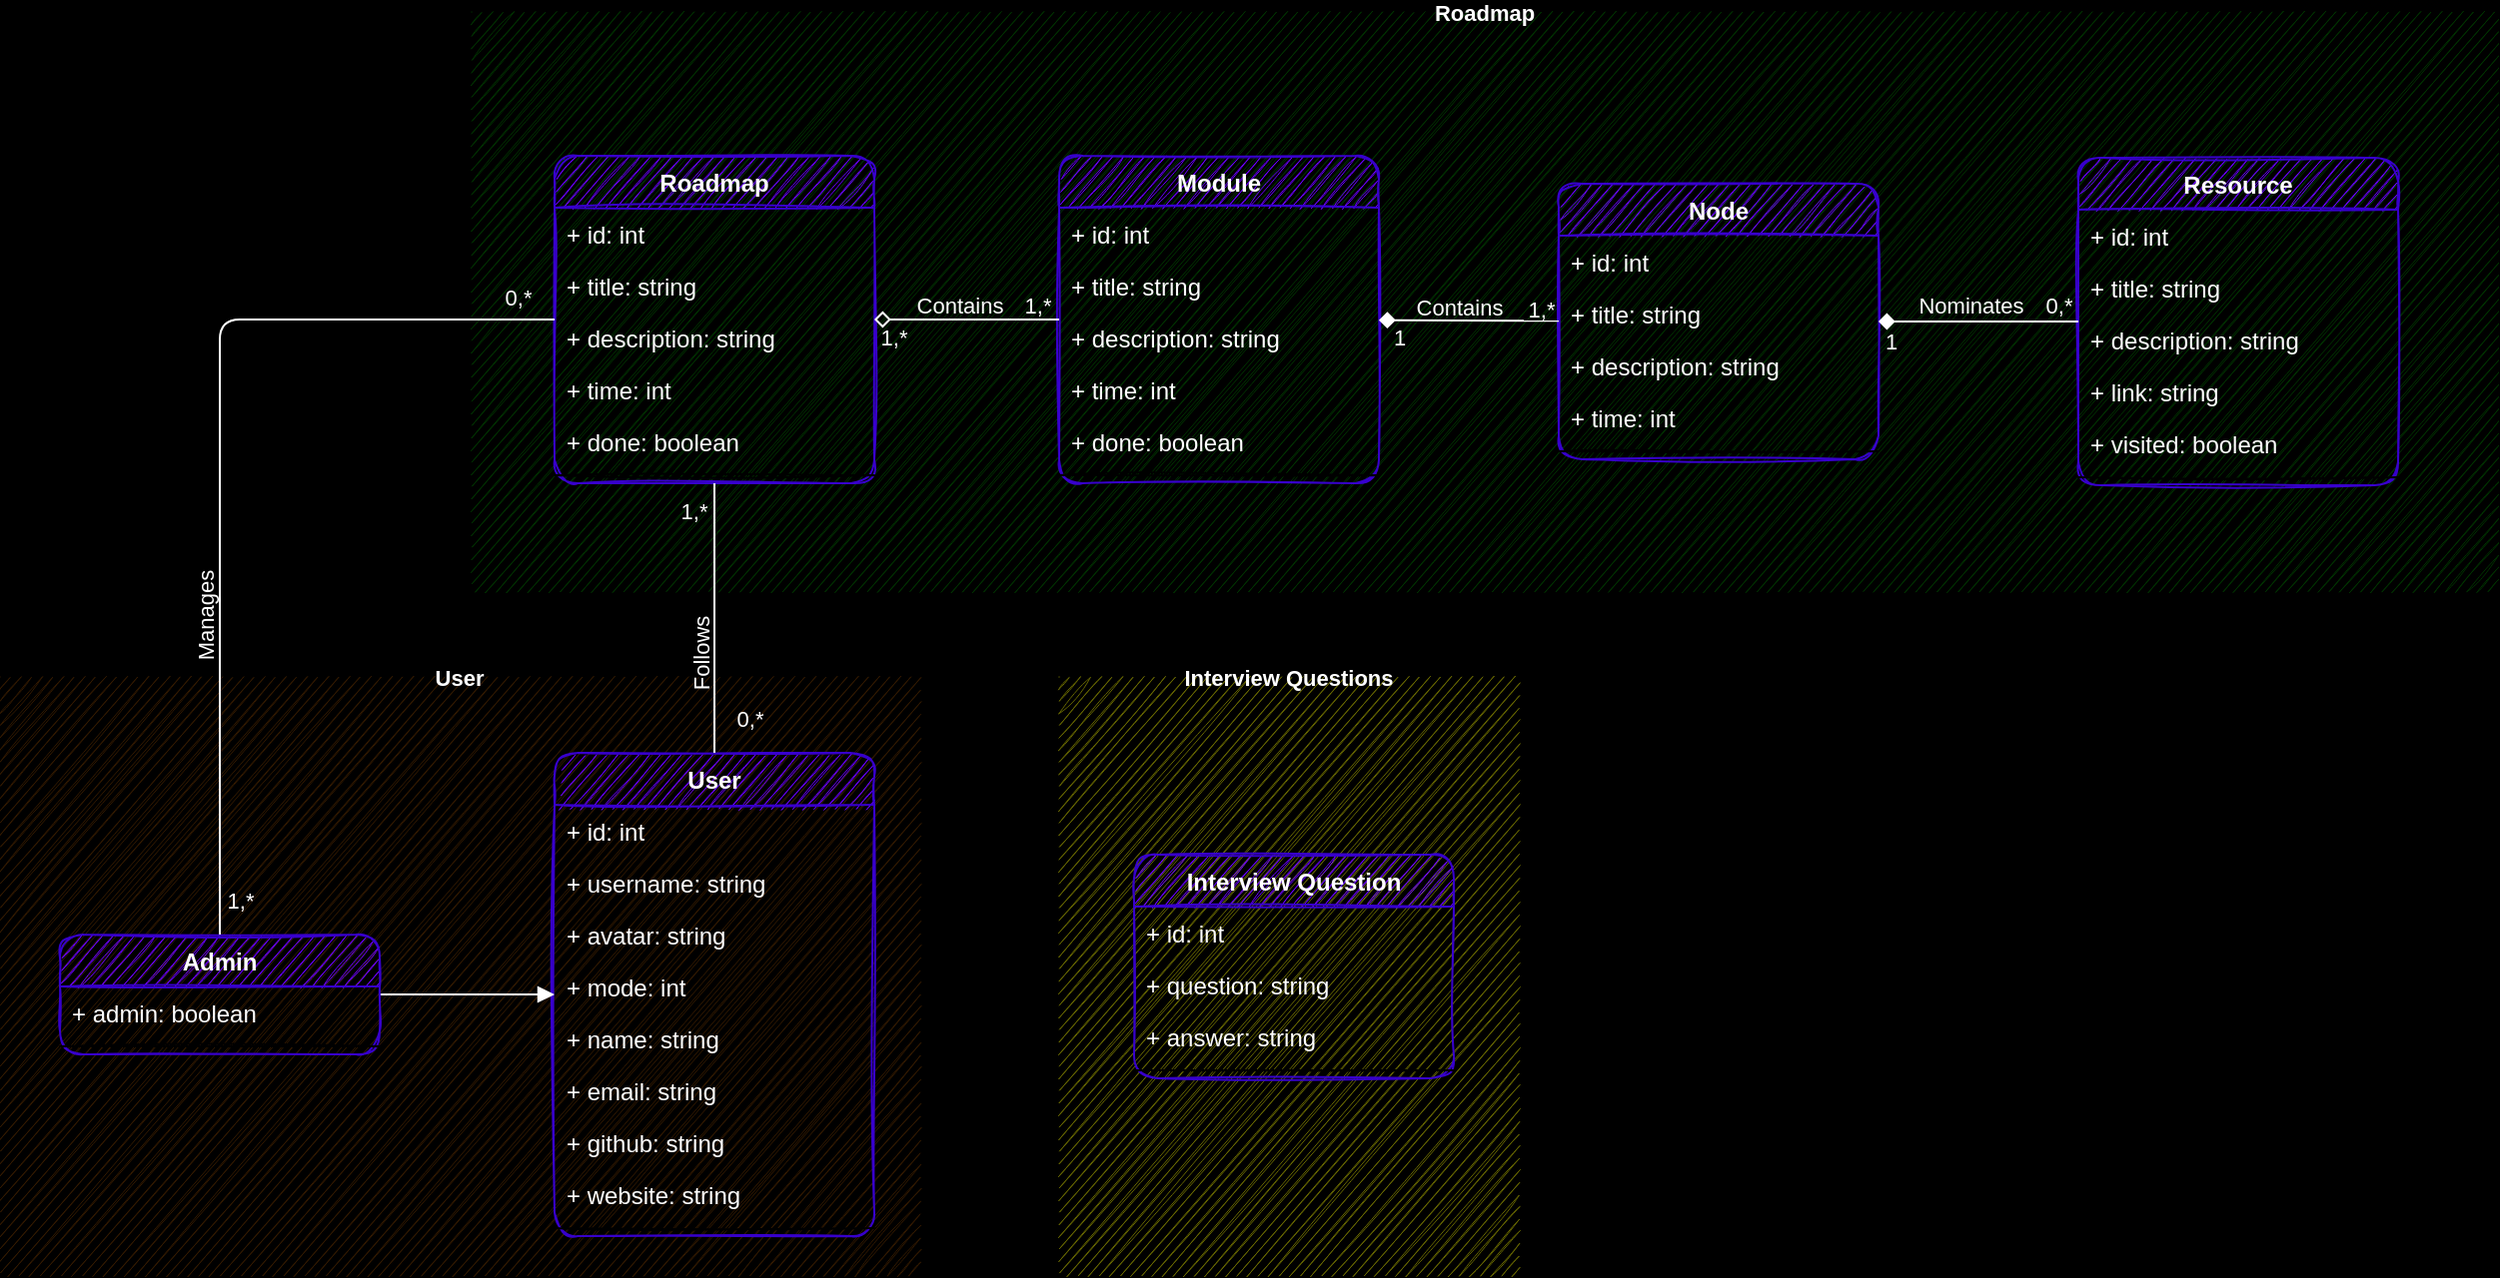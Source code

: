 <mxfile>
    <diagram id="1Gyu1dNWtYHK6NGCt_mM" name="Page-1">
        <mxGraphModel dx="1129" dy="717" grid="1" gridSize="10" guides="1" tooltips="1" connect="1" arrows="1" fold="1" page="0" pageScale="1" pageWidth="1100" pageHeight="850" background="#000000" math="0" shadow="0">
            <root>
                <mxCell id="0"/>
                <mxCell id="1" parent="0"/>
                <mxCell id="235" value="User" style="swimlane;startSize=0;rounded=1;shadow=0;glass=0;labelBackgroundColor=none;comic=0;fontSize=11;strokeColor=none;fillColor=none;gradientDirection=north;fontColor=#FFFFFF;swimlaneFillColor=#331A00;sketch=1;labelBorderColor=none;" parent="1" vertex="1">
                    <mxGeometry x="-130" y="410" width="460" height="300" as="geometry"/>
                </mxCell>
                <mxCell id="75" value="User" style="swimlane;fontStyle=1;align=center;verticalAlign=top;childLayout=stackLayout;horizontal=1;startSize=26;horizontalStack=0;resizeParent=1;resizeParentMax=0;resizeLast=0;collapsible=1;marginBottom=0;fillColor=#6a00ff;fontColor=#FFFFFF;rounded=1;sketch=1;labelBorderColor=none;strokeColor=#3700CC;" parent="235" vertex="1">
                    <mxGeometry x="277.5" y="38" width="160" height="242" as="geometry"/>
                </mxCell>
                <mxCell id="76" value="+ id: int" style="text;strokeColor=none;fillColor=none;align=left;verticalAlign=top;spacingLeft=4;spacingRight=4;overflow=hidden;rotatable=0;points=[[0,0.5],[1,0.5]];portConstraint=eastwest;fontColor=#FFFFFF;rounded=1;sketch=1;labelBorderColor=none;" parent="75" vertex="1">
                    <mxGeometry y="26" width="160" height="26" as="geometry"/>
                </mxCell>
                <mxCell id="182" value="+ username: string" style="text;strokeColor=none;fillColor=none;align=left;verticalAlign=top;spacingLeft=4;spacingRight=4;overflow=hidden;rotatable=0;points=[[0,0.5],[1,0.5]];portConstraint=eastwest;fontColor=#FFFFFF;rounded=1;sketch=1;labelBorderColor=none;" parent="75" vertex="1">
                    <mxGeometry y="52" width="160" height="26" as="geometry"/>
                </mxCell>
                <mxCell id="77" value="+ avatar: string" style="text;strokeColor=none;fillColor=none;align=left;verticalAlign=top;spacingLeft=4;spacingRight=4;overflow=hidden;rotatable=0;points=[[0,0.5],[1,0.5]];portConstraint=eastwest;fontColor=#FFFFFF;rounded=1;sketch=1;labelBorderColor=none;" parent="75" vertex="1">
                    <mxGeometry y="78" width="160" height="26" as="geometry"/>
                </mxCell>
                <mxCell id="303" value="+ mode: int" style="text;strokeColor=none;fillColor=none;align=left;verticalAlign=top;spacingLeft=4;spacingRight=4;overflow=hidden;rotatable=0;points=[[0,0.5],[1,0.5]];portConstraint=eastwest;fontColor=#FFFFFF;rounded=1;sketch=1;labelBorderColor=none;" parent="75" vertex="1">
                    <mxGeometry y="104" width="160" height="26" as="geometry"/>
                </mxCell>
                <mxCell id="78" value="+ name: string" style="text;strokeColor=none;fillColor=none;align=left;verticalAlign=top;spacingLeft=4;spacingRight=4;overflow=hidden;rotatable=0;points=[[0,0.5],[1,0.5]];portConstraint=eastwest;fontColor=#FFFFFF;rounded=1;sketch=1;labelBorderColor=none;" parent="75" vertex="1">
                    <mxGeometry y="130" width="160" height="26" as="geometry"/>
                </mxCell>
                <mxCell id="93" value="+ email: string" style="text;strokeColor=none;fillColor=none;align=left;verticalAlign=top;spacingLeft=4;spacingRight=4;overflow=hidden;rotatable=0;points=[[0,0.5],[1,0.5]];portConstraint=eastwest;fontColor=#FFFFFF;rounded=1;sketch=1;labelBorderColor=none;" parent="75" vertex="1">
                    <mxGeometry y="156" width="160" height="26" as="geometry"/>
                </mxCell>
                <mxCell id="79" value="+ github: string" style="text;strokeColor=none;fillColor=none;align=left;verticalAlign=top;spacingLeft=4;spacingRight=4;overflow=hidden;rotatable=0;points=[[0,0.5],[1,0.5]];portConstraint=eastwest;fontColor=#FFFFFF;rounded=1;sketch=1;labelBorderColor=none;" parent="75" vertex="1">
                    <mxGeometry y="182" width="160" height="26" as="geometry"/>
                </mxCell>
                <mxCell id="94" value="+ website: string" style="text;strokeColor=none;fillColor=none;align=left;verticalAlign=top;spacingLeft=4;spacingRight=4;overflow=hidden;rotatable=0;points=[[0,0.5],[1,0.5]];portConstraint=eastwest;fontColor=#FFFFFF;rounded=1;sketch=1;labelBorderColor=none;" parent="75" vertex="1">
                    <mxGeometry y="208" width="160" height="26" as="geometry"/>
                </mxCell>
                <mxCell id="81" value="" style="line;strokeWidth=1;fillColor=none;align=left;verticalAlign=middle;spacingTop=-1;spacingLeft=3;spacingRight=3;rotatable=0;labelPosition=right;points=[];portConstraint=eastwest;fontColor=#FFFFFF;rounded=1;sketch=1;labelBorderColor=none;" parent="75" vertex="1">
                    <mxGeometry y="234" width="160" height="8" as="geometry"/>
                </mxCell>
                <mxCell id="243" style="edgeStyle=none;html=1;fontSize=11;startArrow=none;startFill=0;endArrow=block;endFill=1;fontColor=#FFFFFF;rounded=1;sketch=0;labelBorderColor=none;strokeColor=#FFFFFF;" parent="235" source="237" target="75" edge="1">
                    <mxGeometry relative="1" as="geometry">
                        <Array as="points"/>
                    </mxGeometry>
                </mxCell>
                <mxCell id="237" value="Admin" style="swimlane;fontStyle=1;align=center;verticalAlign=top;childLayout=stackLayout;horizontal=1;startSize=26;horizontalStack=0;resizeParent=1;resizeParentMax=0;resizeLast=0;collapsible=1;marginBottom=0;fillColor=#6a00ff;fontColor=#FFFFFF;rounded=1;sketch=1;labelBorderColor=none;strokeColor=#3700CC;" parent="235" vertex="1">
                    <mxGeometry x="30" y="129" width="160" height="60" as="geometry"/>
                </mxCell>
                <mxCell id="251" value="+ admin: boolean" style="text;strokeColor=none;fillColor=none;align=left;verticalAlign=top;spacingLeft=4;spacingRight=4;overflow=hidden;rotatable=0;points=[[0,0.5],[1,0.5]];portConstraint=eastwest;fontColor=#FFFFFF;rounded=1;sketch=1;labelBorderColor=none;" parent="237" vertex="1">
                    <mxGeometry y="26" width="160" height="26" as="geometry"/>
                </mxCell>
                <mxCell id="241" value="" style="line;strokeWidth=1;fillColor=none;align=left;verticalAlign=middle;spacingTop=-1;spacingLeft=3;spacingRight=3;rotatable=0;labelPosition=right;points=[];portConstraint=eastwest;fontColor=#FFFFFF;rounded=1;sketch=1;labelBorderColor=none;" parent="237" vertex="1">
                    <mxGeometry y="52" width="160" height="8" as="geometry"/>
                </mxCell>
                <mxCell id="232" value="Roadmap" style="swimlane;startSize=0;rounded=1;shadow=0;glass=0;labelBackgroundColor=none;comic=0;fontSize=11;strokeColor=none;fillColor=none;gradientColor=none;gradientDirection=north;swimlaneFillColor=#003300;fontColor=#FFFFFF;sketch=1;labelBorderColor=none;" parent="1" vertex="1">
                    <mxGeometry x="106" y="77" width="1014" height="290" as="geometry"/>
                </mxCell>
                <mxCell id="44" value="Resource" style="swimlane;fontStyle=1;align=center;verticalAlign=top;childLayout=stackLayout;horizontal=1;startSize=26;horizontalStack=0;resizeParent=1;resizeParentMax=0;resizeLast=0;collapsible=1;marginBottom=0;fillColor=#6a00ff;fontColor=#FFFFFF;rounded=1;sketch=1;labelBorderColor=none;strokeColor=#3700CC;" parent="232" vertex="1">
                    <mxGeometry x="804" y="73" width="160" height="164" as="geometry"/>
                </mxCell>
                <mxCell id="86" value="+ id: int" style="text;strokeColor=none;fillColor=none;align=left;verticalAlign=top;spacingLeft=4;spacingRight=4;overflow=hidden;rotatable=0;points=[[0,0.5],[1,0.5]];portConstraint=eastwest;fontColor=#FFFFFF;rounded=1;sketch=1;labelBorderColor=none;" parent="44" vertex="1">
                    <mxGeometry y="26" width="160" height="26" as="geometry"/>
                </mxCell>
                <mxCell id="45" value="+ title: string" style="text;strokeColor=none;fillColor=none;align=left;verticalAlign=top;spacingLeft=4;spacingRight=4;overflow=hidden;rotatable=0;points=[[0,0.5],[1,0.5]];portConstraint=eastwest;fontColor=#FFFFFF;rounded=1;sketch=1;labelBorderColor=none;" parent="44" vertex="1">
                    <mxGeometry y="52" width="160" height="26" as="geometry"/>
                </mxCell>
                <mxCell id="46" value="+ description: string" style="text;strokeColor=none;fillColor=none;align=left;verticalAlign=top;spacingLeft=4;spacingRight=4;overflow=hidden;rotatable=0;points=[[0,0.5],[1,0.5]];portConstraint=eastwest;fontColor=#FFFFFF;rounded=1;sketch=1;labelBorderColor=none;" parent="44" vertex="1">
                    <mxGeometry y="78" width="160" height="26" as="geometry"/>
                </mxCell>
                <mxCell id="47" value="+ link: string" style="text;strokeColor=none;fillColor=none;align=left;verticalAlign=top;spacingLeft=4;spacingRight=4;overflow=hidden;rotatable=0;points=[[0,0.5],[1,0.5]];portConstraint=eastwest;fontColor=#FFFFFF;rounded=1;sketch=1;labelBorderColor=none;" parent="44" vertex="1">
                    <mxGeometry y="104" width="160" height="26" as="geometry"/>
                </mxCell>
                <mxCell id="48" value="+ visited: boolean" style="text;strokeColor=none;fillColor=none;align=left;verticalAlign=top;spacingLeft=4;spacingRight=4;overflow=hidden;rotatable=0;points=[[0,0.5],[1,0.5]];portConstraint=eastwest;fontColor=#FFFFFF;rounded=1;sketch=1;labelBorderColor=none;" parent="44" vertex="1">
                    <mxGeometry y="130" width="160" height="26" as="geometry"/>
                </mxCell>
                <mxCell id="49" value="" style="line;strokeWidth=1;fillColor=none;align=left;verticalAlign=middle;spacingTop=-1;spacingLeft=3;spacingRight=3;rotatable=0;labelPosition=right;points=[];portConstraint=eastwest;fontColor=#FFFFFF;rounded=1;sketch=1;labelBorderColor=none;" parent="44" vertex="1">
                    <mxGeometry y="156" width="160" height="8" as="geometry"/>
                </mxCell>
                <mxCell id="7" value="Module" style="swimlane;fontStyle=1;align=center;verticalAlign=top;childLayout=stackLayout;horizontal=1;startSize=26;horizontalStack=0;resizeParent=1;resizeParentMax=0;resizeLast=0;collapsible=1;marginBottom=0;fillColor=#6a00ff;fontColor=#FFFFFF;rounded=1;sketch=1;labelBorderColor=none;strokeColor=#3700CC;" parent="232" vertex="1">
                    <mxGeometry x="294" y="72" width="160" height="164" as="geometry"/>
                </mxCell>
                <mxCell id="84" value="+ id: int" style="text;strokeColor=none;fillColor=none;align=left;verticalAlign=top;spacingLeft=4;spacingRight=4;overflow=hidden;rotatable=0;points=[[0,0.5],[1,0.5]];portConstraint=eastwest;fontColor=#FFFFFF;rounded=1;sketch=1;labelBorderColor=none;" parent="7" vertex="1">
                    <mxGeometry y="26" width="160" height="26" as="geometry"/>
                </mxCell>
                <mxCell id="8" value="+ title: string" style="text;strokeColor=none;fillColor=none;align=left;verticalAlign=top;spacingLeft=4;spacingRight=4;overflow=hidden;rotatable=0;points=[[0,0.5],[1,0.5]];portConstraint=eastwest;fontColor=#FFFFFF;rounded=1;sketch=1;labelBorderColor=none;" parent="7" vertex="1">
                    <mxGeometry y="52" width="160" height="26" as="geometry"/>
                </mxCell>
                <mxCell id="18" value="+ description: string" style="text;strokeColor=none;fillColor=none;align=left;verticalAlign=top;spacingLeft=4;spacingRight=4;overflow=hidden;rotatable=0;points=[[0,0.5],[1,0.5]];portConstraint=eastwest;fontColor=#FFFFFF;rounded=1;sketch=1;labelBorderColor=none;" parent="7" vertex="1">
                    <mxGeometry y="78" width="160" height="26" as="geometry"/>
                </mxCell>
                <mxCell id="19" value="+ time: int" style="text;strokeColor=none;fillColor=none;align=left;verticalAlign=top;spacingLeft=4;spacingRight=4;overflow=hidden;rotatable=0;points=[[0,0.5],[1,0.5]];portConstraint=eastwest;fontColor=#FFFFFF;rounded=1;sketch=1;labelBorderColor=none;" parent="7" vertex="1">
                    <mxGeometry y="104" width="160" height="26" as="geometry"/>
                </mxCell>
                <mxCell id="20" value="+ done: boolean" style="text;strokeColor=none;fillColor=none;align=left;verticalAlign=top;spacingLeft=4;spacingRight=4;overflow=hidden;rotatable=0;points=[[0,0.5],[1,0.5]];portConstraint=eastwest;fontColor=#FFFFFF;rounded=1;sketch=1;labelBorderColor=none;" parent="7" vertex="1">
                    <mxGeometry y="130" width="160" height="26" as="geometry"/>
                </mxCell>
                <mxCell id="9" value="" style="line;strokeWidth=1;fillColor=none;align=left;verticalAlign=middle;spacingTop=-1;spacingLeft=3;spacingRight=3;rotatable=0;labelPosition=right;points=[];portConstraint=eastwest;fontColor=#FFFFFF;rounded=1;sketch=1;labelBorderColor=none;" parent="7" vertex="1">
                    <mxGeometry y="156" width="160" height="8" as="geometry"/>
                </mxCell>
                <mxCell id="23" value="Node" style="swimlane;fontStyle=1;align=center;verticalAlign=top;childLayout=stackLayout;horizontal=1;startSize=26;horizontalStack=0;resizeParent=1;resizeParentMax=0;resizeLast=0;collapsible=1;marginBottom=0;fillColor=#6a00ff;fontColor=#FFFFFF;rounded=1;sketch=1;labelBorderColor=none;strokeColor=#3700CC;" parent="232" vertex="1">
                    <mxGeometry x="544" y="86" width="160" height="138" as="geometry"/>
                </mxCell>
                <mxCell id="87" value="+ id: int" style="text;strokeColor=none;fillColor=none;align=left;verticalAlign=top;spacingLeft=4;spacingRight=4;overflow=hidden;rotatable=0;points=[[0,0.5],[1,0.5]];portConstraint=eastwest;fontColor=#FFFFFF;rounded=1;sketch=1;labelBorderColor=none;" parent="23" vertex="1">
                    <mxGeometry y="26" width="160" height="26" as="geometry"/>
                </mxCell>
                <mxCell id="24" value="+ title: string" style="text;strokeColor=none;fillColor=none;align=left;verticalAlign=top;spacingLeft=4;spacingRight=4;overflow=hidden;rotatable=0;points=[[0,0.5],[1,0.5]];portConstraint=eastwest;fontColor=#FFFFFF;rounded=1;sketch=1;labelBorderColor=none;" parent="23" vertex="1">
                    <mxGeometry y="52" width="160" height="26" as="geometry"/>
                </mxCell>
                <mxCell id="25" value="+ description: string" style="text;strokeColor=none;fillColor=none;align=left;verticalAlign=top;spacingLeft=4;spacingRight=4;overflow=hidden;rotatable=0;points=[[0,0.5],[1,0.5]];portConstraint=eastwest;fontColor=#FFFFFF;rounded=1;sketch=1;labelBorderColor=none;" parent="23" vertex="1">
                    <mxGeometry y="78" width="160" height="26" as="geometry"/>
                </mxCell>
                <mxCell id="26" value="+ time: int" style="text;strokeColor=none;fillColor=none;align=left;verticalAlign=top;spacingLeft=4;spacingRight=4;overflow=hidden;rotatable=0;points=[[0,0.5],[1,0.5]];portConstraint=eastwest;fontColor=#FFFFFF;rounded=1;sketch=1;labelBorderColor=none;" parent="23" vertex="1">
                    <mxGeometry y="104" width="160" height="26" as="geometry"/>
                </mxCell>
                <mxCell id="28" value="" style="line;strokeWidth=1;fillColor=none;align=left;verticalAlign=middle;spacingTop=-1;spacingLeft=3;spacingRight=3;rotatable=0;labelPosition=right;points=[];portConstraint=eastwest;fontColor=#FFFFFF;rounded=1;sketch=1;labelBorderColor=none;" parent="23" vertex="1">
                    <mxGeometry y="130" width="160" height="8" as="geometry"/>
                </mxCell>
                <mxCell id="113" value="" style="edgeStyle=none;html=1;endArrow=none;endFill=0;startArrow=diamond;startFill=1;fontColor=#FFFFFF;rounded=1;sketch=0;labelBorderColor=none;strokeColor=#FFFFFF;" parent="232" source="7" target="23" edge="1">
                    <mxGeometry relative="1" as="geometry">
                        <mxPoint x="448" y="232" as="sourcePoint"/>
                        <mxPoint x="528" y="232" as="targetPoint"/>
                    </mxGeometry>
                </mxCell>
                <mxCell id="114" value="Contains" style="edgeLabel;html=1;align=center;verticalAlign=middle;resizable=0;points=[];labelBackgroundColor=none;fontColor=#FFFFFF;rounded=1;sketch=1;labelBorderColor=none;" parent="113" vertex="1" connectable="0">
                    <mxGeometry x="0.464" y="4" relative="1" as="geometry">
                        <mxPoint x="-26" y="-3" as="offset"/>
                    </mxGeometry>
                </mxCell>
                <mxCell id="115" value="1" style="edgeLabel;html=1;align=center;verticalAlign=middle;resizable=0;points=[];fontSize=11;labelBackgroundColor=none;fontColor=#FFFFFF;rounded=1;sketch=1;labelBorderColor=none;" parent="113" vertex="1" connectable="0">
                    <mxGeometry x="-0.815" relative="1" as="geometry">
                        <mxPoint x="1" y="8" as="offset"/>
                    </mxGeometry>
                </mxCell>
                <mxCell id="116" value="1,*" style="edgeLabel;html=1;align=center;verticalAlign=middle;resizable=0;points=[];fontSize=11;labelBackgroundColor=none;fontColor=#FFFFFF;rounded=1;sketch=1;labelBorderColor=none;" parent="113" vertex="1" connectable="0">
                    <mxGeometry x="0.756" y="1" relative="1" as="geometry">
                        <mxPoint x="2" y="-5" as="offset"/>
                    </mxGeometry>
                </mxCell>
                <mxCell id="121" value="" style="edgeStyle=none;html=1;endArrow=none;endFill=0;startArrow=diamond;startFill=1;fontColor=#FFFFFF;rounded=1;sketch=0;labelBorderColor=none;strokeColor=#FFFFFF;" parent="232" source="23" target="44" edge="1">
                    <mxGeometry relative="1" as="geometry">
                        <mxPoint x="399" y="312" as="sourcePoint"/>
                        <mxPoint x="479" y="312" as="targetPoint"/>
                    </mxGeometry>
                </mxCell>
                <mxCell id="122" value="Nominates" style="edgeLabel;html=1;align=center;verticalAlign=middle;resizable=0;points=[];labelBackgroundColor=none;fontColor=#FFFFFF;rounded=1;sketch=1;labelBorderColor=none;" parent="121" vertex="1" connectable="0">
                    <mxGeometry x="0.464" y="4" relative="1" as="geometry">
                        <mxPoint x="-27" y="-4" as="offset"/>
                    </mxGeometry>
                </mxCell>
                <mxCell id="123" value="1" style="edgeLabel;html=1;align=center;verticalAlign=middle;resizable=0;points=[];fontSize=11;labelBackgroundColor=none;fontColor=#FFFFFF;rounded=1;sketch=1;labelBorderColor=none;" parent="121" vertex="1" connectable="0">
                    <mxGeometry x="-0.815" relative="1" as="geometry">
                        <mxPoint x="-4" y="10" as="offset"/>
                    </mxGeometry>
                </mxCell>
                <mxCell id="124" value="0,*" style="edgeLabel;html=1;align=center;verticalAlign=middle;resizable=0;points=[];fontSize=11;labelBackgroundColor=none;fontColor=#FFFFFF;rounded=1;sketch=1;labelBorderColor=none;" parent="121" vertex="1" connectable="0">
                    <mxGeometry x="0.756" y="1" relative="1" as="geometry">
                        <mxPoint x="2" y="-7" as="offset"/>
                    </mxGeometry>
                </mxCell>
                <mxCell id="2" value="Roadmap" style="swimlane;fontStyle=1;align=center;verticalAlign=top;childLayout=stackLayout;horizontal=1;startSize=26;horizontalStack=0;resizeParent=1;resizeParentMax=0;resizeLast=0;collapsible=1;marginBottom=0;fillColor=#6a00ff;fontColor=#FFFFFF;rounded=1;sketch=1;labelBorderColor=none;labelBackgroundColor=none;strokeColor=#3700CC;" parent="232" vertex="1">
                    <mxGeometry x="41.5" y="72" width="160" height="164" as="geometry"/>
                </mxCell>
                <mxCell id="16" value="+ id: int" style="text;strokeColor=none;fillColor=none;align=left;verticalAlign=top;spacingLeft=4;spacingRight=4;overflow=hidden;rotatable=0;points=[[0,0.5],[1,0.5]];portConstraint=eastwest;fontColor=#FFFFFF;rounded=1;sketch=1;labelBorderColor=none;" parent="2" vertex="1">
                    <mxGeometry y="26" width="160" height="26" as="geometry"/>
                </mxCell>
                <mxCell id="73" value="+ title: string" style="text;strokeColor=none;fillColor=none;align=left;verticalAlign=top;spacingLeft=4;spacingRight=4;overflow=hidden;rotatable=0;points=[[0,0.5],[1,0.5]];portConstraint=eastwest;fontColor=#FFFFFF;rounded=1;sketch=1;labelBorderColor=none;" parent="2" vertex="1">
                    <mxGeometry y="52" width="160" height="26" as="geometry"/>
                </mxCell>
                <mxCell id="14" value="+ description: string" style="text;strokeColor=none;fillColor=none;align=left;verticalAlign=top;spacingLeft=4;spacingRight=4;overflow=hidden;rotatable=0;points=[[0,0.5],[1,0.5]];portConstraint=eastwest;fontColor=#FFFFFF;rounded=1;sketch=1;labelBorderColor=none;" parent="2" vertex="1">
                    <mxGeometry y="78" width="160" height="26" as="geometry"/>
                </mxCell>
                <mxCell id="13" value="+ time: int" style="text;strokeColor=none;fillColor=none;align=left;verticalAlign=top;spacingLeft=4;spacingRight=4;overflow=hidden;rotatable=0;points=[[0,0.5],[1,0.5]];portConstraint=eastwest;fontColor=#FFFFFF;rounded=1;sketch=1;labelBorderColor=none;" parent="2" vertex="1">
                    <mxGeometry y="104" width="160" height="26" as="geometry"/>
                </mxCell>
                <mxCell id="15" value="+ done: boolean" style="text;strokeColor=none;fillColor=none;align=left;verticalAlign=top;spacingLeft=4;spacingRight=4;overflow=hidden;rotatable=0;points=[[0,0.5],[1,0.5]];portConstraint=eastwest;fontColor=#FFFFFF;rounded=1;sketch=1;labelBorderColor=none;" parent="2" vertex="1">
                    <mxGeometry y="130" width="160" height="26" as="geometry"/>
                </mxCell>
                <mxCell id="4" value="" style="line;strokeWidth=1;fillColor=none;align=left;verticalAlign=middle;spacingTop=-1;spacingLeft=3;spacingRight=3;rotatable=0;labelPosition=right;points=[];portConstraint=eastwest;fontColor=#FFFFFF;rounded=1;sketch=1;labelBorderColor=none;" parent="2" vertex="1">
                    <mxGeometry y="156" width="160" height="8" as="geometry"/>
                </mxCell>
                <mxCell id="11" value="" style="edgeStyle=none;html=1;endArrow=none;endFill=0;startArrow=diamond;startFill=0;fontColor=#FFFFFF;rounded=1;sketch=0;labelBorderColor=none;strokeColor=#FFFFFF;" parent="232" source="2" target="7" edge="1">
                    <mxGeometry relative="1" as="geometry"/>
                </mxCell>
                <mxCell id="17" value="Contains" style="edgeLabel;html=1;align=center;verticalAlign=middle;resizable=0;points=[];labelBackgroundColor=none;fontColor=#FFFFFF;rounded=1;sketch=1;labelBorderColor=none;" parent="11" vertex="1" connectable="0">
                    <mxGeometry x="0.464" y="4" relative="1" as="geometry">
                        <mxPoint x="-25" y="-3" as="offset"/>
                    </mxGeometry>
                </mxCell>
                <mxCell id="110" value="1,*" style="edgeLabel;html=1;align=center;verticalAlign=middle;resizable=0;points=[];fontSize=11;labelBackgroundColor=none;fontColor=#FFFFFF;rounded=1;sketch=1;labelBorderColor=none;" parent="11" vertex="1" connectable="0">
                    <mxGeometry x="-0.815" relative="1" as="geometry">
                        <mxPoint x="1" y="9" as="offset"/>
                    </mxGeometry>
                </mxCell>
                <mxCell id="112" value="1,*" style="edgeLabel;html=1;align=center;verticalAlign=middle;resizable=0;points=[];fontSize=11;labelBackgroundColor=none;fontColor=#FFFFFF;rounded=1;sketch=1;labelBorderColor=none;" parent="11" vertex="1" connectable="0">
                    <mxGeometry x="0.756" y="1" relative="1" as="geometry">
                        <mxPoint y="-6" as="offset"/>
                    </mxGeometry>
                </mxCell>
                <mxCell id="133" value="" style="edgeStyle=none;html=1;endArrow=none;endFill=0;startArrow=none;startFill=0;fontColor=#FFFFFF;rounded=1;sketch=0;labelBorderColor=none;strokeColor=#FFFFFF;" parent="1" source="2" target="75" edge="1">
                    <mxGeometry relative="1" as="geometry">
                        <mxPoint x="285" y="297" as="sourcePoint"/>
                        <mxPoint x="365" y="297" as="targetPoint"/>
                    </mxGeometry>
                </mxCell>
                <mxCell id="134" value="Follows" style="edgeLabel;html=1;align=center;verticalAlign=middle;resizable=0;points=[];labelBackgroundColor=none;rotation=-90;fontColor=#FFFFFF;rounded=1;sketch=1;labelBorderColor=none;" parent="133" vertex="1" connectable="0">
                    <mxGeometry x="0.464" y="4" relative="1" as="geometry">
                        <mxPoint x="-11" y="-13" as="offset"/>
                    </mxGeometry>
                </mxCell>
                <mxCell id="135" value="1,*" style="edgeLabel;html=1;align=center;verticalAlign=middle;resizable=0;points=[];fontSize=11;labelBackgroundColor=none;fontColor=#FFFFFF;rounded=1;sketch=1;labelBorderColor=none;" parent="133" vertex="1" connectable="0">
                    <mxGeometry x="-0.815" relative="1" as="geometry">
                        <mxPoint x="-11" y="1" as="offset"/>
                    </mxGeometry>
                </mxCell>
                <mxCell id="136" value="0,*" style="edgeLabel;html=1;align=center;verticalAlign=middle;resizable=0;points=[];fontSize=11;labelBackgroundColor=none;fontColor=#FFFFFF;rounded=1;sketch=1;labelBorderColor=none;" parent="133" vertex="1" connectable="0">
                    <mxGeometry x="0.756" y="1" relative="1" as="geometry">
                        <mxPoint x="16" y="-1" as="offset"/>
                    </mxGeometry>
                </mxCell>
                <mxCell id="299" value="" style="edgeStyle=none;html=1;endArrow=none;endFill=0;startArrow=none;startFill=0;fontColor=#FFFFFF;rounded=1;sketch=0;labelBorderColor=none;strokeColor=#FFFFFF;" parent="1" source="2" target="237" edge="1">
                    <mxGeometry relative="1" as="geometry">
                        <mxPoint x="40.0" y="270" as="sourcePoint"/>
                        <mxPoint x="40.0" y="392" as="targetPoint"/>
                        <Array as="points">
                            <mxPoint x="-20" y="231"/>
                        </Array>
                    </mxGeometry>
                </mxCell>
                <mxCell id="300" value="Manages" style="edgeLabel;html=1;align=center;verticalAlign=middle;resizable=0;points=[];labelBackgroundColor=none;rotation=-90;fontColor=#FFFFFF;rounded=1;sketch=1;labelBorderColor=none;" parent="299" vertex="1" connectable="0">
                    <mxGeometry x="0.464" y="4" relative="1" as="geometry">
                        <mxPoint x="-11" y="-32" as="offset"/>
                    </mxGeometry>
                </mxCell>
                <mxCell id="301" value="0,*" style="edgeLabel;html=1;align=center;verticalAlign=middle;resizable=0;points=[];fontSize=11;labelBackgroundColor=none;fontColor=#FFFFFF;rounded=1;sketch=1;labelBorderColor=none;" parent="299" vertex="1" connectable="0">
                    <mxGeometry x="-0.815" relative="1" as="geometry">
                        <mxPoint x="25" y="-11" as="offset"/>
                    </mxGeometry>
                </mxCell>
                <mxCell id="302" value="1,*" style="edgeLabel;html=1;align=center;verticalAlign=middle;resizable=0;points=[];fontSize=11;labelBackgroundColor=none;fontColor=#FFFFFF;rounded=1;sketch=1;labelBorderColor=none;" parent="299" vertex="1" connectable="0">
                    <mxGeometry x="0.756" y="1" relative="1" as="geometry">
                        <mxPoint x="9" y="41" as="offset"/>
                    </mxGeometry>
                </mxCell>
                <mxCell id="312" value="Interview Questions" style="swimlane;startSize=0;rounded=1;shadow=0;glass=0;labelBackgroundColor=none;comic=0;fontSize=11;strokeColor=none;fillColor=none;gradientColor=none;gradientDirection=north;swimlaneFillColor=#666600;fontColor=#FFFFFF;sketch=1;labelBorderColor=none;" parent="1" vertex="1">
                    <mxGeometry x="400" y="410" width="230" height="300" as="geometry"/>
                </mxCell>
                <mxCell id="304" value="Interview Question" style="swimlane;fontStyle=1;align=center;verticalAlign=top;childLayout=stackLayout;horizontal=1;startSize=26;horizontalStack=0;resizeParent=1;resizeParentMax=0;resizeLast=0;collapsible=1;marginBottom=0;fillColor=#6a00ff;fontColor=#FFFFFF;rounded=1;sketch=1;labelBorderColor=none;labelBackgroundColor=none;strokeColor=#3700CC;" parent="312" vertex="1">
                    <mxGeometry x="37.5" y="89" width="160" height="112" as="geometry"/>
                </mxCell>
                <mxCell id="305" value="+ id: int" style="text;strokeColor=none;fillColor=none;align=left;verticalAlign=top;spacingLeft=4;spacingRight=4;overflow=hidden;rotatable=0;points=[[0,0.5],[1,0.5]];portConstraint=eastwest;fontColor=#FFFFFF;rounded=1;sketch=1;labelBorderColor=none;" parent="304" vertex="1">
                    <mxGeometry y="26" width="160" height="26" as="geometry"/>
                </mxCell>
                <mxCell id="306" value="+ question: string" style="text;strokeColor=none;fillColor=none;align=left;verticalAlign=top;spacingLeft=4;spacingRight=4;overflow=hidden;rotatable=0;points=[[0,0.5],[1,0.5]];portConstraint=eastwest;fontColor=#FFFFFF;rounded=1;sketch=1;labelBorderColor=none;" parent="304" vertex="1">
                    <mxGeometry y="52" width="160" height="26" as="geometry"/>
                </mxCell>
                <mxCell id="307" value="+ answer: string" style="text;strokeColor=none;fillColor=none;align=left;verticalAlign=top;spacingLeft=4;spacingRight=4;overflow=hidden;rotatable=0;points=[[0,0.5],[1,0.5]];portConstraint=eastwest;fontColor=#FFFFFF;rounded=1;sketch=1;labelBorderColor=none;" parent="304" vertex="1">
                    <mxGeometry y="78" width="160" height="26" as="geometry"/>
                </mxCell>
                <mxCell id="310" value="" style="line;strokeWidth=1;fillColor=none;align=left;verticalAlign=middle;spacingTop=-1;spacingLeft=3;spacingRight=3;rotatable=0;labelPosition=right;points=[];portConstraint=eastwest;fontColor=#FFFFFF;rounded=1;sketch=1;labelBorderColor=none;" parent="304" vertex="1">
                    <mxGeometry y="104" width="160" height="8" as="geometry"/>
                </mxCell>
            </root>
        </mxGraphModel>
    </diagram>
</mxfile>